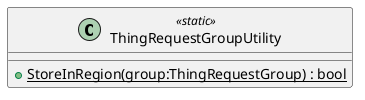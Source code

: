 @startuml
class ThingRequestGroupUtility <<static>> {
    + {static} StoreInRegion(group:ThingRequestGroup) : bool
}
@enduml
